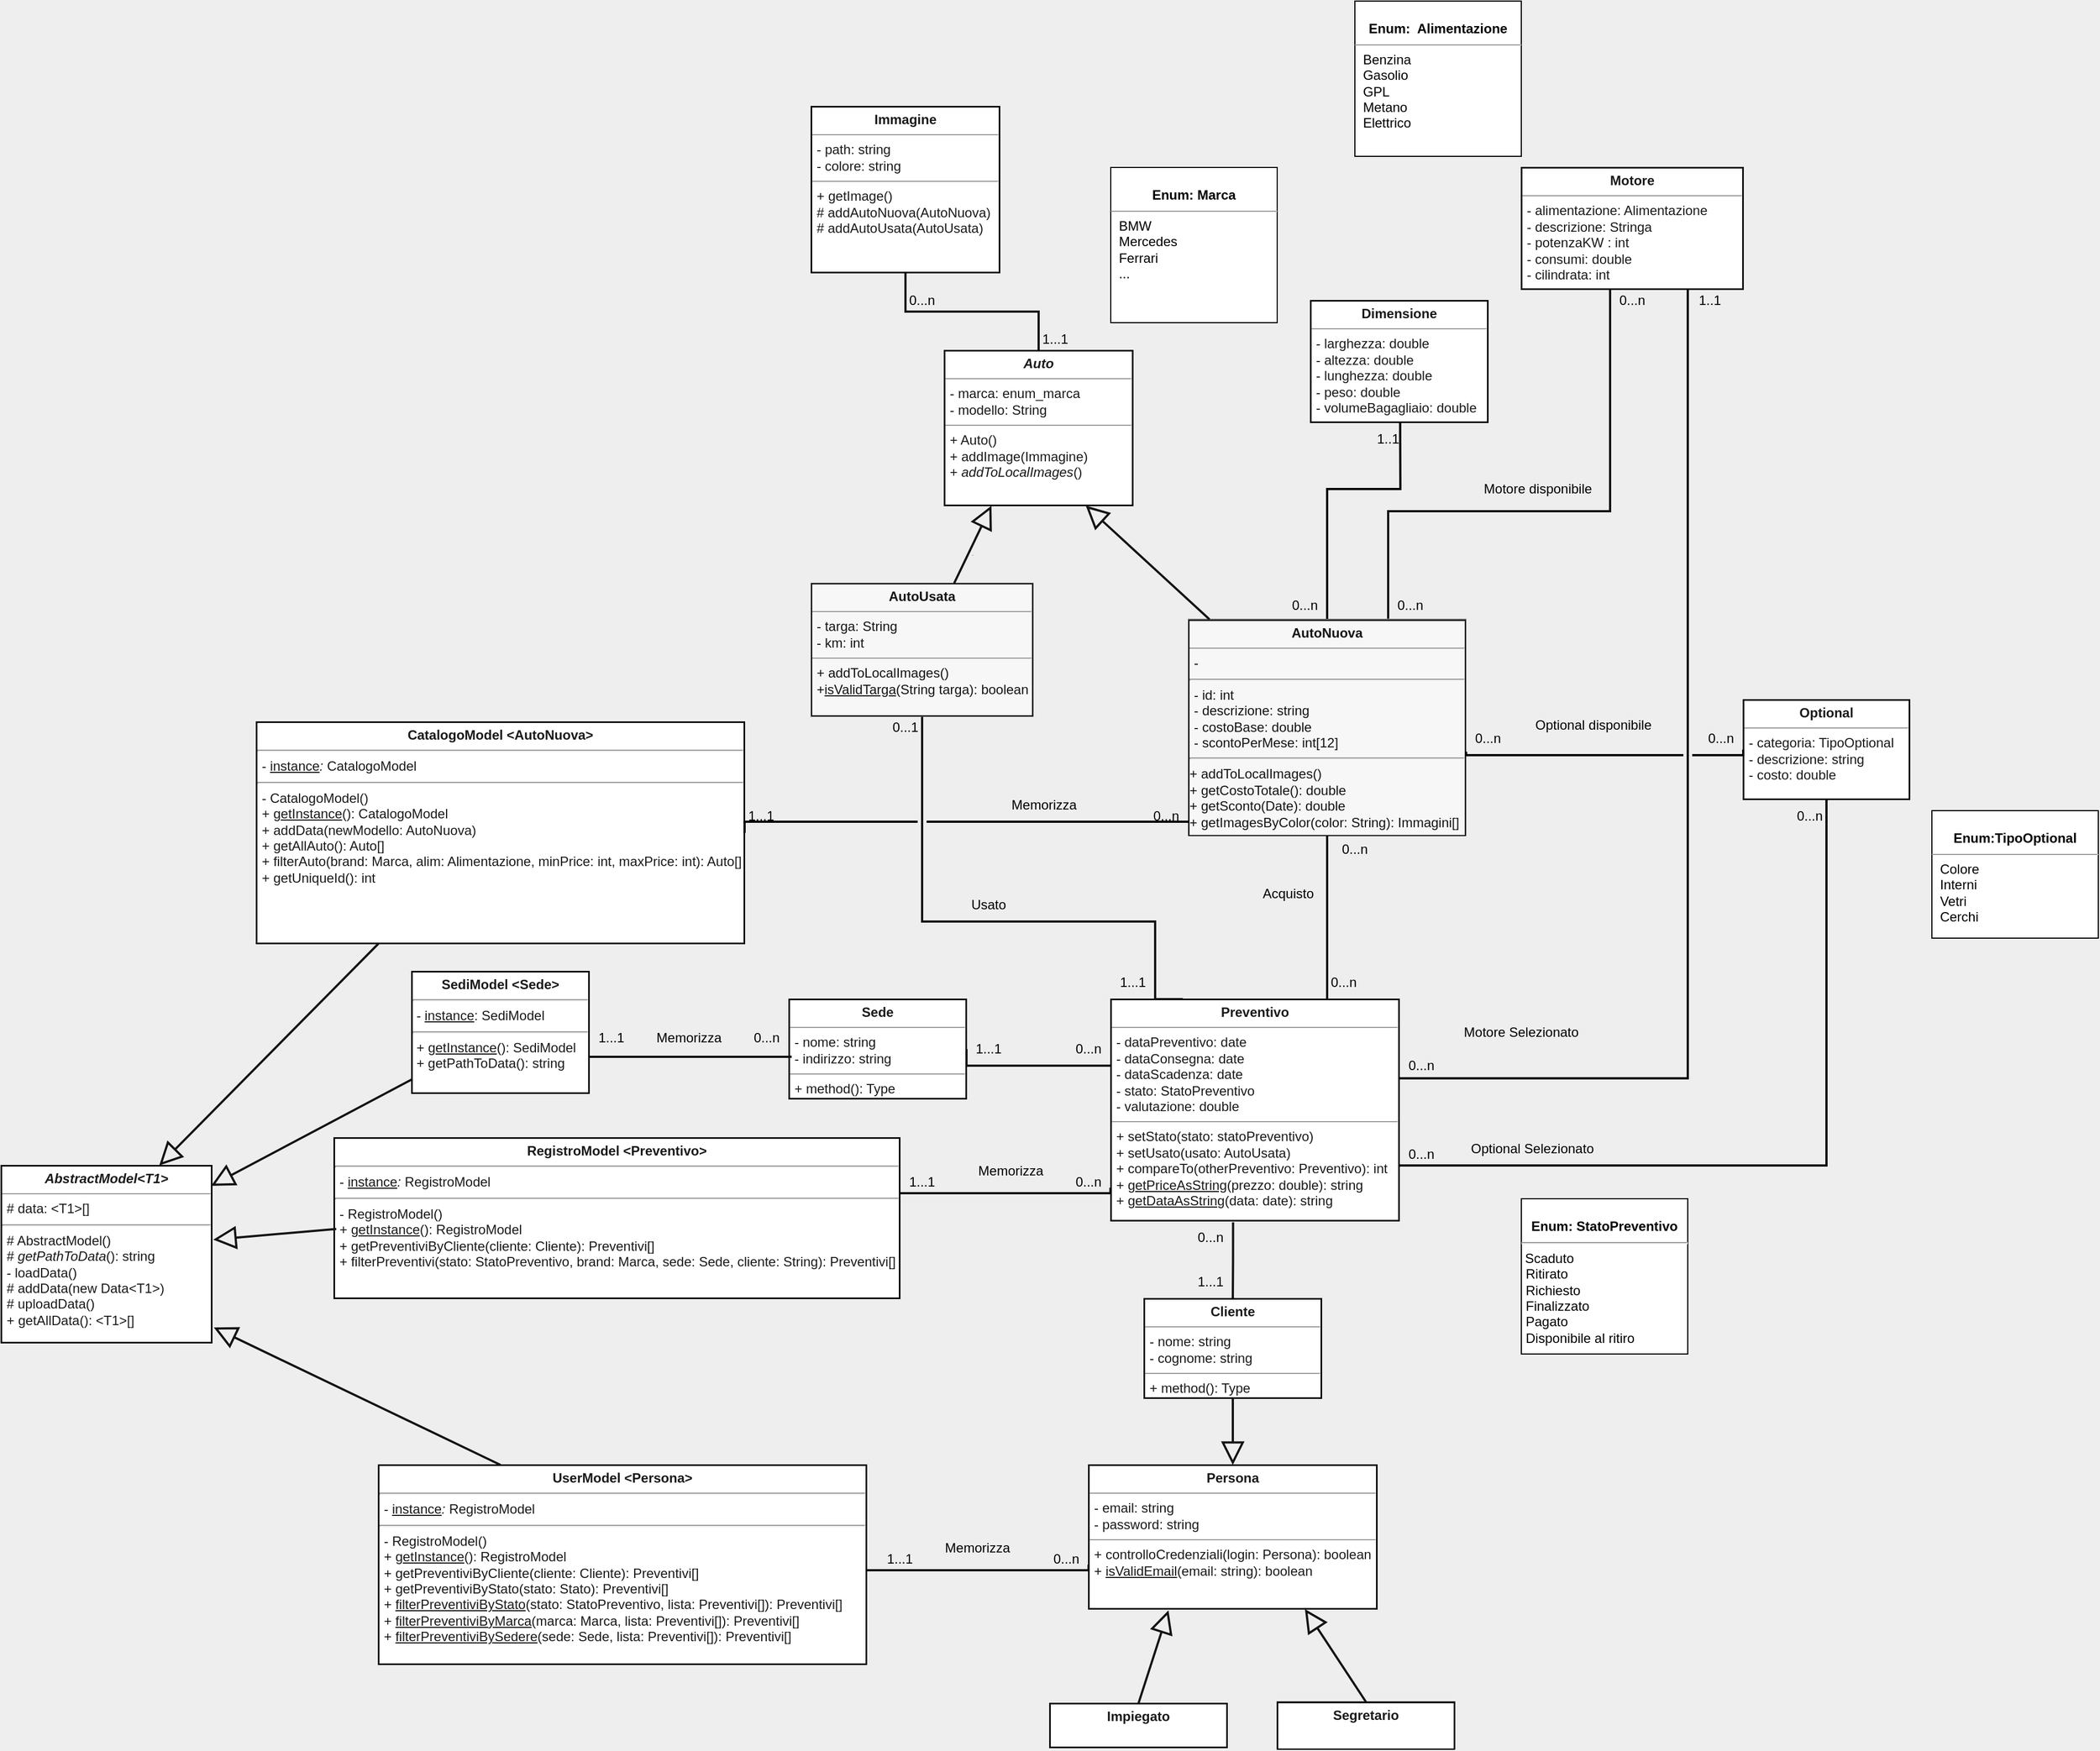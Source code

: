 <mxfile version="22.1.22" type="embed">
  <diagram id="ERxrzM34JgP0kjhDalQf" name="Page-1">
    <mxGraphModel dx="1660" dy="1173" grid="1" gridSize="10" guides="1" tooltips="1" connect="1" arrows="1" fold="1" page="0" pageScale="1" pageWidth="827" pageHeight="1169" background="#EEEEEE" math="0" shadow="0">
      <root>
        <mxCell id="0" />
        <mxCell id="1" parent="0" />
        <mxCell id="15" value="&lt;p style=&quot;margin:0px;margin-top:4px;text-align:center;&quot;&gt;&lt;b&gt;Dimensione&lt;/b&gt;&lt;/p&gt;&lt;hr size=&quot;1&quot;&gt;&lt;p style=&quot;margin:0px;margin-left:4px;&quot;&gt;- larghezza: double&lt;/p&gt;&lt;p style=&quot;margin:0px;margin-left:4px;&quot;&gt;- altezza: double&lt;/p&gt;&lt;p style=&quot;margin:0px;margin-left:4px;&quot;&gt;- lunghezza: double&lt;/p&gt;&lt;p style=&quot;margin:0px;margin-left:4px;&quot;&gt;- peso: double&lt;/p&gt;&lt;p style=&quot;margin:0px;margin-left:4px;&quot;&gt;- volumeBagagliaio: double&lt;/p&gt;&lt;p style=&quot;margin:0px;margin-left:4px;&quot;&gt;&lt;br&gt;&lt;/p&gt;" style="verticalAlign=top;align=left;overflow=fill;fontSize=12;fontFamily=Helvetica;html=1;labelBorderColor=#141414;fillColor=#FFFFFF;strokeColor=default;fontColor=#1A1A1A;rounded=0;" parent="1" vertex="1">
          <mxGeometry x="620" y="-10" width="160" height="110" as="geometry" />
        </mxCell>
        <mxCell id="89" style="edgeStyle=orthogonalEdgeStyle;rounded=0;orthogonalLoop=1;jettySize=auto;html=1;exitX=0.5;exitY=1;exitDx=0;exitDy=0;entryX=1;entryY=0.75;entryDx=0;entryDy=0;fontColor=#000000;strokeColor=#000000;strokeWidth=2;endArrow=none;endFill=0;" parent="1" source="16" target="22" edge="1">
          <mxGeometry relative="1" as="geometry" />
        </mxCell>
        <mxCell id="16" value="&lt;p style=&quot;margin:0px;margin-top:4px;text-align:center;&quot;&gt;&lt;b&gt;Optional&lt;/b&gt;&lt;/p&gt;&lt;hr size=&quot;1&quot;&gt;&lt;p style=&quot;margin:0px;margin-left:4px;&quot;&gt;&lt;/p&gt;&lt;p style=&quot;margin:0px;margin-left:4px;&quot;&gt;- categoria: TipoOptional&lt;/p&gt;&lt;p style=&quot;margin:0px;margin-left:4px;&quot;&gt;- descrizione: string&lt;/p&gt;&lt;p style=&quot;margin:0px;margin-left:4px;&quot;&gt;- costo: double&lt;/p&gt;" style="verticalAlign=top;align=left;overflow=fill;fontSize=12;fontFamily=Helvetica;html=1;labelBorderColor=#141414;fillColor=#FFFFFF;strokeColor=default;fontColor=#1A1A1A;rounded=0;" parent="1" vertex="1">
          <mxGeometry x="1010" y="350" width="150" height="90" as="geometry" />
        </mxCell>
        <mxCell id="34" style="edgeStyle=orthogonalEdgeStyle;rounded=0;orthogonalLoop=1;jettySize=auto;html=1;strokeColor=#141414;strokeWidth=2;endArrow=none;endFill=0;exitX=0.5;exitY=1;exitDx=0;exitDy=0;entryX=0.719;entryY=-0.003;entryDx=0;entryDy=0;entryPerimeter=0;" parent="1" target="51" edge="1">
          <mxGeometry relative="1" as="geometry">
            <mxPoint x="691.25" y="267.82" as="targetPoint" />
            <Array as="points">
              <mxPoint x="890" y="180" />
              <mxPoint x="690" y="180" />
              <mxPoint x="690" y="277" />
            </Array>
            <mxPoint x="890" y="-20" as="sourcePoint" />
          </mxGeometry>
        </mxCell>
        <mxCell id="17" value="&lt;p style=&quot;margin:0px;margin-top:4px;text-align:center;&quot;&gt;&lt;b&gt;Motore&lt;/b&gt;&lt;/p&gt;&lt;hr size=&quot;1&quot;&gt;&lt;p style=&quot;margin:0px;margin-left:4px;&quot;&gt;- alimentazione: Alimentazione&lt;/p&gt;&lt;p style=&quot;margin:0px;margin-left:4px;&quot;&gt;- descrizione: Stringa&lt;/p&gt;&lt;p style=&quot;margin:0px;margin-left:4px;&quot;&gt;- potenzaKW : int&lt;/p&gt;&lt;p style=&quot;margin:0px;margin-left:4px;&quot;&gt;- consumi: double&lt;/p&gt;&lt;p style=&quot;margin:0px;margin-left:4px;&quot;&gt;- cilindrata: int&lt;/p&gt;&lt;hr size=&quot;1&quot;&gt;&lt;p style=&quot;margin:0px;margin-left:4px;&quot;&gt;+ method(): Type&lt;/p&gt;" style="verticalAlign=top;align=left;overflow=fill;fontSize=12;fontFamily=Helvetica;html=1;labelBorderColor=#141414;fillColor=#FFFFFF;strokeColor=default;fontColor=#1A1A1A;rounded=0;" parent="1" vertex="1">
          <mxGeometry x="810" y="-130" width="200" height="110" as="geometry" />
        </mxCell>
        <mxCell id="32" style="edgeStyle=orthogonalEdgeStyle;rounded=0;orthogonalLoop=1;jettySize=auto;html=1;entryX=0.5;entryY=1;entryDx=0;entryDy=0;strokeColor=#141414;strokeWidth=2;endArrow=none;endFill=0;" parent="1" source="18" target="19" edge="1">
          <mxGeometry relative="1" as="geometry" />
        </mxCell>
        <mxCell id="18" value="&lt;p style=&quot;margin:0px;margin-top:4px;text-align:center;&quot;&gt;&lt;b&gt;&lt;i&gt;Auto&lt;/i&gt;&lt;/b&gt;&lt;/p&gt;&lt;hr size=&quot;1&quot;&gt;&lt;p style=&quot;margin:0px;margin-left:4px;&quot;&gt;- marca: enum_marca&lt;/p&gt;&lt;p style=&quot;margin:0px;margin-left:4px;&quot;&gt;- modello: String&lt;/p&gt;&lt;hr size=&quot;1&quot;&gt;&lt;p style=&quot;margin:0px;margin-left:4px;&quot;&gt;+ Auto()&lt;/p&gt;&lt;p style=&quot;margin:0px;margin-left:4px;&quot;&gt;+ addImage(Immagine)&lt;/p&gt;&lt;p style=&quot;margin:0px;margin-left:4px;&quot;&gt;+ &lt;i&gt;addToLocalImages&lt;/i&gt;()&lt;/p&gt;" style="verticalAlign=top;align=left;overflow=fill;fontSize=12;fontFamily=Helvetica;html=1;labelBorderColor=#141414;fillColor=#FFFFFF;strokeColor=default;fontColor=#1A1A1A;rounded=0;" parent="1" vertex="1">
          <mxGeometry x="290" y="35" width="170" height="140" as="geometry" />
        </mxCell>
        <mxCell id="19" value="&lt;p style=&quot;margin:0px;margin-top:4px;text-align:center;&quot;&gt;&lt;b&gt;Immagine&lt;/b&gt;&lt;/p&gt;&lt;hr size=&quot;1&quot;&gt;&lt;p style=&quot;margin:0px;margin-left:4px;&quot;&gt;- path&lt;span style=&quot;background-color: initial;&quot;&gt;: string&lt;/span&gt;&lt;/p&gt;&lt;p style=&quot;margin:0px;margin-left:4px;&quot;&gt;&lt;span style=&quot;background-color: initial;&quot;&gt;- colore: string&lt;/span&gt;&lt;/p&gt;&lt;hr size=&quot;1&quot;&gt;&lt;p style=&quot;margin:0px;margin-left:4px;&quot;&gt;+ getImage()&lt;/p&gt;&lt;p style=&quot;margin:0px;margin-left:4px;&quot;&gt;# addAutoNuova(AutoNuova)&lt;/p&gt;&lt;p style=&quot;margin:0px;margin-left:4px;&quot;&gt;# addAutoUsata(AutoUsata)&lt;/p&gt;" style="verticalAlign=top;align=left;overflow=fill;fontSize=12;fontFamily=Helvetica;html=1;labelBorderColor=#141414;fillColor=#FFFFFF;strokeColor=default;fontColor=#1A1A1A;rounded=0;" parent="1" vertex="1">
          <mxGeometry x="170" y="-185" width="170" height="150" as="geometry" />
        </mxCell>
        <mxCell id="20" value="&lt;p style=&quot;margin:0px;margin-top:4px;text-align:center;&quot;&gt;&lt;b&gt;Sede&lt;/b&gt;&lt;/p&gt;&lt;hr size=&quot;1&quot;&gt;&lt;p style=&quot;margin:0px;margin-left:4px;&quot;&gt;- nome: string&lt;/p&gt;&lt;p style=&quot;margin:0px;margin-left:4px;&quot;&gt;- indirizzo: string&lt;/p&gt;&lt;hr size=&quot;1&quot;&gt;&lt;p style=&quot;margin:0px;margin-left:4px;&quot;&gt;+ method(): Type&lt;/p&gt;" style="verticalAlign=top;align=left;overflow=fill;fontSize=12;fontFamily=Helvetica;html=1;labelBorderColor=#141414;fillColor=#FFFFFF;strokeColor=default;fontColor=#1A1A1A;rounded=0;" parent="1" vertex="1">
          <mxGeometry x="150" y="620" width="160" height="90" as="geometry" />
        </mxCell>
        <mxCell id="36" style="edgeStyle=orthogonalEdgeStyle;rounded=0;orthogonalLoop=1;jettySize=auto;html=1;exitX=0.424;exitY=1.006;exitDx=0;exitDy=0;strokeColor=#141414;strokeWidth=2;endArrow=none;endFill=0;entryX=0.5;entryY=0;entryDx=0;entryDy=0;exitPerimeter=0;" parent="1" source="22" target="23" edge="1">
          <mxGeometry relative="1" as="geometry">
            <mxPoint x="470" y="870" as="targetPoint" />
          </mxGeometry>
        </mxCell>
        <mxCell id="37" style="edgeStyle=orthogonalEdgeStyle;rounded=0;orthogonalLoop=1;jettySize=auto;html=1;exitX=0.002;exitY=0.438;exitDx=0;exitDy=0;entryX=1;entryY=0.5;entryDx=0;entryDy=0;strokeColor=#141414;strokeWidth=2;endArrow=none;endFill=0;exitPerimeter=0;" parent="1" source="22" target="20" edge="1">
          <mxGeometry relative="1" as="geometry">
            <Array as="points">
              <mxPoint x="440" y="680" />
            </Array>
          </mxGeometry>
        </mxCell>
        <mxCell id="22" value="&lt;p style=&quot;margin:0px;margin-top:4px;text-align:center;&quot;&gt;&lt;b&gt;Preventivo&lt;/b&gt;&lt;/p&gt;&lt;hr size=&quot;1&quot;&gt;&lt;p style=&quot;margin:0px;margin-left:4px;&quot;&gt;- dataPreventivo&lt;span style=&quot;background-color: initial;&quot;&gt;: date&lt;/span&gt;&lt;/p&gt;&lt;p style=&quot;margin:0px;margin-left:4px;&quot;&gt;- dataConsegna: date&lt;span style=&quot;background-color: initial;&quot;&gt;&lt;br&gt;&lt;/span&gt;&lt;/p&gt;&lt;p style=&quot;margin:0px;margin-left:4px;&quot;&gt;- dataScadenza: date&lt;/p&gt;&lt;p style=&quot;margin:0px;margin-left:4px;&quot;&gt;&lt;span style=&quot;background-color: initial;&quot;&gt;- stato: StatoPreventivo&lt;/span&gt;&lt;/p&gt;&lt;p style=&quot;margin:0px;margin-left:4px;&quot;&gt;- valutazione: double&lt;/p&gt;&lt;hr size=&quot;1&quot;&gt;&lt;p style=&quot;margin:0px;margin-left:4px;&quot;&gt;+ setStato(stato: statoPreventivo)&lt;/p&gt;&lt;p style=&quot;margin:0px;margin-left:4px;&quot;&gt;+ setUsato(usato: AutoUsata)&lt;/p&gt;&lt;p style=&quot;margin:0px;margin-left:4px;&quot;&gt;+ compareTo(otherPreventivo: Preventivo): int&lt;/p&gt;&lt;p style=&quot;margin:0px;margin-left:4px;&quot;&gt;+ &lt;u&gt;getPriceAsString&lt;/u&gt;(prezzo: double): string&lt;/p&gt;&lt;p style=&quot;margin:0px;margin-left:4px;&quot;&gt;+ &lt;u&gt;getDataAsString&lt;/u&gt;(data: date): string&lt;/p&gt;" style="verticalAlign=top;align=left;overflow=fill;fontSize=12;fontFamily=Helvetica;html=1;labelBorderColor=#141414;fillColor=#FFFFFF;strokeColor=default;fontColor=#1A1A1A;rounded=0;" parent="1" vertex="1">
          <mxGeometry x="440" y="620" width="260" height="200" as="geometry" />
        </mxCell>
        <mxCell id="23" value="&lt;p style=&quot;margin:0px;margin-top:4px;text-align:center;&quot;&gt;&lt;b&gt;Cliente&lt;/b&gt;&lt;/p&gt;&lt;hr size=&quot;1&quot;&gt;&lt;p style=&quot;margin:0px;margin-left:4px;&quot;&gt;- nome: string&lt;/p&gt;&lt;p style=&quot;margin:0px;margin-left:4px;&quot;&gt;- cognome: string&lt;/p&gt;&lt;hr size=&quot;1&quot;&gt;&lt;p style=&quot;margin:0px;margin-left:4px;&quot;&gt;+ method(): Type&lt;/p&gt;" style="verticalAlign=top;align=left;overflow=fill;fontSize=12;fontFamily=Helvetica;html=1;labelBorderColor=#141414;fillColor=#FFFFFF;strokeColor=default;fontColor=#1A1A1A;rounded=0;" parent="1" vertex="1">
          <mxGeometry x="470" y="890" width="160" height="90" as="geometry" />
        </mxCell>
        <mxCell id="39" value="0...n&lt;span style=&quot;color: rgba(0, 0, 0, 0); font-family: monospace; font-size: 0px; text-align: start;&quot;&gt;%3CmxGraphModel%3E%3Croot%3E%3CmxCell%20id%3D%220%22%2F%3E%3CmxCell%20id%3D%221%22%20parent%3D%220%22%2F%3E%3CmxCell%20id%3D%222%22%20value%3D%22%26lt%3Bp%20style%3D%26quot%3Bmargin%3A0px%3Bmargin-top%3A4px%3Btext-align%3Acenter%3B%26quot%3B%26gt%3B%26lt%3Bb%26gt%3BSede%26lt%3B%2Fb%26gt%3B%26lt%3B%2Fp%26gt%3B%26lt%3Bhr%20size%3D%26quot%3B1%26quot%3B%26gt%3B%26lt%3Bp%20style%3D%26quot%3Bmargin%3A0px%3Bmargin-left%3A4px%3B%26quot%3B%26gt%3B%2B%20field%3A%20Type%26lt%3B%2Fp%26gt%3B%26lt%3Bhr%20size%3D%26quot%3B1%26quot%3B%26gt%3B%26lt%3Bp%20style%3D%26quot%3Bmargin%3A0px%3Bmargin-left%3A4px%3B%26quot%3B%26gt%3B%2B%20method()%3A%20Type%26lt%3B%2Fp%26gt%3B%22%20style%3D%22verticalAlign%3Dtop%3Balign%3Dleft%3Boverflow%3Dfill%3BfontSize%3D12%3BfontFamily%3DHelvetica%3Bhtml%3D1%3BlabelBorderColor%3D%23141414%3BfillColor%3D%23FFFFFF%3BstrokeColor%3Ddefault%3BfontColor%3D%231A1A1A%3Brounded%3D0%3B%22%20vertex%3D%221%22%20parent%3D%221%22%3E%3CmxGeometry%20x%3D%22470%22%20y%3D%22290%22%20width%3D%22160%22%20height%3D%2290%22%20as%3D%22geometry%22%2F%3E%3C%2FmxCell%3E%3C%2Froot%3E%3C%2FmxGraphModel%3E&lt;/span&gt;" style="text;html=1;align=center;verticalAlign=middle;whiteSpace=wrap;rounded=0;fontColor=#000000;" parent="1" vertex="1">
          <mxGeometry x="690" y="745" width="60" height="30" as="geometry" />
        </mxCell>
        <mxCell id="40" value="0...n" style="text;html=1;align=center;verticalAlign=middle;whiteSpace=wrap;rounded=0;fontColor=#000000;" parent="1" vertex="1">
          <mxGeometry x="960" y="370" width="60" height="30" as="geometry" />
        </mxCell>
        <mxCell id="41" value="0...n&lt;span style=&quot;color: rgba(0, 0, 0, 0); font-family: monospace; font-size: 0px; text-align: start;&quot;&gt;%3CmxGraphModel%3E%3Croot%3E%3CmxCell%20id%3D%220%22%2F%3E%3CmxCell%20id%3D%221%22%20parent%3D%220%22%2F%3E%3CmxCell%20id%3D%222%22%20value%3D%220...n%22%20style%3D%22text%3Bhtml%3D1%3Balign%3Dcenter%3BverticalAlign%3Dmiddle%3BwhiteSpace%3Dwrap%3Brounded%3D0%3BfontColor%3D%23000000%3B%22%20vertex%3D%221%22%20parent%3D%221%22%3E%3CmxGeometry%20x%3D%22400%22%20y%3D%22120%22%20width%3D%2260%22%20height%3D%2230%22%20as%3D%22geometry%22%2F%3E%3C%2FmxCell%3E%3C%2Froot%3E%3C%2FmxGraphModel%3E&lt;/span&gt;" style="text;html=1;align=center;verticalAlign=middle;whiteSpace=wrap;rounded=0;fontColor=#000000;" parent="1" vertex="1">
          <mxGeometry x="880" y="-25" width="60" height="30" as="geometry" />
        </mxCell>
        <mxCell id="42" value="1...1" style="text;html=1;align=center;verticalAlign=middle;whiteSpace=wrap;rounded=0;fontColor=#000000;" parent="1" vertex="1">
          <mxGeometry x="100" y="440" width="50" height="30" as="geometry" />
        </mxCell>
        <mxCell id="43" value="0...n&lt;span style=&quot;color: rgba(0, 0, 0, 0); font-family: monospace; font-size: 0px; text-align: start;&quot;&gt;%3CmxGraphModel%3E%3Croot%3E%3CmxCell%20id%3D%220%22%2F%3E%3CmxCell%20id%3D%221%22%20parent%3D%220%22%2F%3E%3CmxCell%20id%3D%222%22%20value%3D%220...n%22%20style%3D%22text%3Bhtml%3D1%3Balign%3Dcenter%3BverticalAlign%3Dmiddle%3BwhiteSpace%3Dwrap%3Brounded%3D0%3BfontColor%3D%23000000%3B%22%20vertex%3D%221%22%20parent%3D%221%22%3E%3CmxGeometry%20x%3D%22400%22%20y%3D%22120%22%20width%3D%2260%22%20height%3D%2230%22%20as%3D%22geometry%22%2F%3E%3C%2FmxCell%3E%3C%2Froot%3E%3C%2FmxGraphModel%3E&lt;/span&gt;" style="text;html=1;align=center;verticalAlign=middle;whiteSpace=wrap;rounded=0;fontColor=#000000;" parent="1" vertex="1">
          <mxGeometry x="585" y="250" width="60" height="30" as="geometry" />
        </mxCell>
        <mxCell id="148" style="edgeStyle=orthogonalEdgeStyle;rounded=0;orthogonalLoop=1;jettySize=auto;html=1;exitX=0.505;exitY=0.996;exitDx=0;exitDy=0;entryX=0.5;entryY=0;entryDx=0;entryDy=0;strokeWidth=2;endArrow=none;endFill=0;exitPerimeter=0;" parent="1" source="15" target="51" edge="1">
          <mxGeometry relative="1" as="geometry">
            <Array as="points">
              <mxPoint x="701" y="109" />
              <mxPoint x="701" y="109" />
              <mxPoint x="701" y="160" />
              <mxPoint x="635" y="160" />
            </Array>
          </mxGeometry>
        </mxCell>
        <mxCell id="45" value="&lt;div style=&quot;text-align: center;&quot;&gt;&lt;span style=&quot;text-align: start; background-color: initial;&quot;&gt;1..1&lt;/span&gt;&lt;span style=&quot;color: rgba(0, 0, 0, 0); font-family: monospace; font-size: 0px; text-align: start; background-color: initial;&quot;&gt;%3CmxGraphModel%3E%3Croot%3E%3CmxCell%20id%3D%220%22%2F%3E%3CmxCell%20id%3D%221%22%20parent%3D%220%22%2F%3E%3CmxCell%20id%3D%222%22%20value%3D%220...n%22%20style%3D%22text%3Bhtml%3D1%3Balign%3Dcenter%3BverticalAlign%3Dmiddle%3BwhiteSpace%3Dwrap%3Brounded%3D0%3BfontColor%3D%23000000%3B%22%20vertex%3D%221%22%20parent%3D%221%22%3E%3CmxGeometry%20x%3D%22400%22%20y%3D%22120%22%20width%3D%2260%22%20height%3D%2230%22%20as%3D%22geometry%22%2F%3E%3C%2FmxCell%3E%3C%2Froot%3E%3C%2FmxGraphModel%3E&lt;/span&gt;&lt;/div&gt;" style="text;html=1;align=center;verticalAlign=middle;whiteSpace=wrap;rounded=0;fontColor=#000000;" parent="1" vertex="1">
          <mxGeometry x="660" y="100" width="60" height="30" as="geometry" />
        </mxCell>
        <mxCell id="46" value="0...n&lt;span style=&quot;color: rgba(0, 0, 0, 0); font-family: monospace; font-size: 0px; text-align: start;&quot;&gt;%3CmxGraphModel%3E%3Croot%3E%3CmxCell%20id%3D%220%22%2F%3E%3CmxCell%20id%3D%221%22%20parent%3D%220%22%2F%3E%3CmxCell%20id%3D%222%22%20value%3D%220...n%22%20style%3D%22text%3Bhtml%3D1%3Balign%3Dcenter%3BverticalAlign%3Dmiddle%3BwhiteSpace%3Dwrap%3Brounded%3D0%3BfontColor%3D%23000000%3B%22%20vertex%3D%221%22%20parent%3D%221%22%3E%3CmxGeometry%20x%3D%22400%22%20y%3D%22120%22%20width%3D%2260%22%20height%3D%2230%22%20as%3D%22geometry%22%2F%3E%3C%2FmxCell%3E%3C%2Froot%3E%3C%2FmxGraphModel%3E&lt;/span&gt;" style="text;html=1;align=center;verticalAlign=middle;whiteSpace=wrap;rounded=0;fontColor=#000000;" parent="1" vertex="1">
          <mxGeometry x="240" y="-25" width="60" height="30" as="geometry" />
        </mxCell>
        <mxCell id="47" value="1...1" style="text;html=1;align=center;verticalAlign=middle;whiteSpace=wrap;rounded=0;fontColor=#000000;" parent="1" vertex="1">
          <mxGeometry x="360" y="10" width="60" height="30" as="geometry" />
        </mxCell>
        <mxCell id="61" style="edgeStyle=orthogonalEdgeStyle;rounded=0;orthogonalLoop=1;jettySize=auto;html=0;exitX=0.5;exitY=1;exitDx=0;exitDy=0;labelBackgroundColor=none;strokeColor=#141414;strokeWidth=2;fontSize=1;fontColor=none;endArrow=none;endFill=0;entryX=0.25;entryY=0;entryDx=0;entryDy=0;" parent="1" source="50" target="22" edge="1">
          <mxGeometry relative="1" as="geometry">
            <mxPoint x="360" y="590" as="sourcePoint" />
            <Array as="points">
              <mxPoint x="270" y="550" />
              <mxPoint x="480" y="550" />
            </Array>
          </mxGeometry>
        </mxCell>
        <mxCell id="50" value="&lt;p style=&quot;margin:0px;margin-top:4px;text-align:center;&quot;&gt;&lt;b&gt;AutoUsata&lt;/b&gt;&lt;/p&gt;&lt;hr size=&quot;1&quot;&gt;&lt;p style=&quot;margin:0px;margin-left:4px;&quot;&gt;- targa: String&lt;/p&gt;&lt;p style=&quot;margin:0px;margin-left:4px;&quot;&gt;- km: int&lt;/p&gt;&lt;hr size=&quot;1&quot;&gt;&lt;p style=&quot;margin:0px;margin-left:4px;&quot;&gt;+ addToLocalImages()&lt;/p&gt;&lt;p style=&quot;margin:0px;margin-left:4px;&quot;&gt;+&lt;u&gt;isValidTarga&lt;/u&gt;(String targa): boolean&lt;/p&gt;&lt;p style=&quot;margin:0px;margin-left:4px;&quot;&gt;&lt;br&gt;&lt;/p&gt;" style="verticalAlign=top;align=left;overflow=fill;fontSize=12;fontFamily=Helvetica;html=1;labelBorderColor=#141414;fillColor=#f5f5f5;gradientColor=#b3b3b3;strokeColor=#666666;labelBackgroundColor=#F7F7F7;fontColor=#141414;" parent="1" vertex="1">
          <mxGeometry x="170" y="245" width="200" height="120" as="geometry" />
        </mxCell>
        <mxCell id="62" style="edgeStyle=orthogonalEdgeStyle;rounded=0;orthogonalLoop=1;jettySize=auto;html=0;exitX=0.5;exitY=1;exitDx=0;exitDy=0;entryX=0.75;entryY=0;entryDx=0;entryDy=0;labelBackgroundColor=none;strokeColor=#141414;strokeWidth=2;fontSize=1;fontColor=none;endArrow=none;endFill=0;" parent="1" source="51" target="22" edge="1">
          <mxGeometry relative="1" as="geometry" />
        </mxCell>
        <mxCell id="51" value="&lt;p style=&quot;margin:0px;margin-top:4px;text-align:center;&quot;&gt;&lt;b&gt;AutoNuova&lt;/b&gt;&lt;/p&gt;&lt;hr size=&quot;1&quot;&gt;&lt;p style=&quot;margin:0px;margin-left:4px;&quot;&gt;-&amp;nbsp;&lt;/p&gt;&lt;hr&gt;&lt;p style=&quot;margin:0px;margin-left:4px;&quot;&gt;- id: int&lt;/p&gt;&lt;p style=&quot;margin:0px;margin-left:4px;&quot;&gt;- descrizione: string&lt;/p&gt;&lt;p style=&quot;margin:0px;margin-left:4px;&quot;&gt;- costoBase: double&lt;/p&gt;&lt;p style=&quot;margin:0px;margin-left:4px;&quot;&gt;- scontoPerMese: int[12]&lt;/p&gt;&lt;hr&gt;+ addToLocalImages()&lt;br&gt;+ getCostoTotale(): double&lt;br&gt;+ getSconto(Date): double&lt;br&gt;+ getImagesByColor(color: String): Immagini[]" style="verticalAlign=top;align=left;overflow=fill;fontSize=12;fontFamily=Helvetica;html=1;labelBorderColor=#141414;fillColor=#f5f5f5;gradientColor=#b3b3b3;strokeColor=#666666;labelBackgroundColor=#F7F7F7;fontColor=#141414;" parent="1" vertex="1">
          <mxGeometry x="510" y="277.5" width="250" height="195" as="geometry" />
        </mxCell>
        <mxCell id="58" value="Extends" style="endArrow=block;endSize=16;endFill=0;rounded=0;strokeColor=#141414;strokeWidth=2;fontColor=none;labelBackgroundColor=none;noLabel=1;fontSize=1;entryX=0.25;entryY=1;entryDx=0;entryDy=0;" parent="1" source="50" target="18" edge="1">
          <mxGeometry width="160" relative="1" as="geometry">
            <mxPoint x="400" y="340" as="sourcePoint" />
            <mxPoint x="480" y="190" as="targetPoint" />
          </mxGeometry>
        </mxCell>
        <mxCell id="60" value="Text" style="edgeLabel;html=1;align=center;verticalAlign=middle;resizable=0;points=[];fontSize=1;fontColor=none;" parent="58" vertex="1" connectable="0">
          <mxGeometry x="-0.198" y="-3" relative="1" as="geometry">
            <mxPoint as="offset" />
          </mxGeometry>
        </mxCell>
        <mxCell id="59" value="Extends" style="endArrow=block;endSize=16;endFill=0;rounded=0;strokeColor=#141414;strokeWidth=2;fontColor=none;labelBackgroundColor=none;noLabel=1;fontSize=1;entryX=0.75;entryY=1;entryDx=0;entryDy=0;" parent="1" source="51" target="18" edge="1">
          <mxGeometry width="160" relative="1" as="geometry">
            <mxPoint x="410.0" y="350" as="sourcePoint" />
            <mxPoint x="570" y="350" as="targetPoint" />
          </mxGeometry>
        </mxCell>
        <mxCell id="63" value="0...1" style="text;html=1;align=center;verticalAlign=middle;whiteSpace=wrap;rounded=0;fontColor=#000000;" parent="1" vertex="1">
          <mxGeometry x="225" y="360" width="60" height="30" as="geometry" />
        </mxCell>
        <mxCell id="65" value="0...n" style="text;html=1;align=center;verticalAlign=middle;whiteSpace=wrap;rounded=0;fontColor=#000000;" parent="1" vertex="1">
          <mxGeometry x="620" y="590" width="60" height="30" as="geometry" />
        </mxCell>
        <mxCell id="66" value="1...1" style="text;html=1;align=center;verticalAlign=middle;whiteSpace=wrap;rounded=0;fontColor=#000000;rotation=0;" parent="1" vertex="1">
          <mxGeometry x="430" y="590" width="60" height="30" as="geometry" />
        </mxCell>
        <mxCell id="68" value="&lt;p style=&quot;margin:0px;margin-top:4px;text-align:center;&quot;&gt;&lt;b&gt;Persona&lt;/b&gt;&lt;/p&gt;&lt;hr size=&quot;1&quot;&gt;&lt;p style=&quot;margin:0px;margin-left:4px;&quot;&gt;- email: string&lt;/p&gt;&lt;p style=&quot;margin:0px;margin-left:4px;&quot;&gt;- password: string&lt;/p&gt;&lt;hr size=&quot;1&quot;&gt;&lt;p style=&quot;margin:0px;margin-left:4px;&quot;&gt;+ controlloCredenziali(login: Persona): boolean&lt;/p&gt;&lt;p style=&quot;margin:0px;margin-left:4px;&quot;&gt;+ &lt;u&gt;isValidEmail&lt;/u&gt;(email: string): boolean&lt;/p&gt;" style="verticalAlign=top;align=left;overflow=fill;fontSize=12;fontFamily=Helvetica;html=1;labelBorderColor=#141414;fillColor=#FFFFFF;strokeColor=default;fontColor=#1A1A1A;rounded=0;" parent="1" vertex="1">
          <mxGeometry x="420" y="1040" width="260" height="130" as="geometry" />
        </mxCell>
        <mxCell id="69" value="&lt;p style=&quot;margin:0px;margin-top:4px;text-align:center;&quot;&gt;&lt;b&gt;Segretario&lt;/b&gt;&lt;/p&gt;&lt;p style=&quot;margin:0px;margin-left:4px;&quot;&gt;&lt;br&gt;&lt;/p&gt;" style="verticalAlign=top;align=left;overflow=fill;fontSize=12;fontFamily=Helvetica;html=1;labelBorderColor=#141414;fillColor=#FFFFFF;strokeColor=default;fontColor=#1A1A1A;rounded=0;" parent="1" vertex="1">
          <mxGeometry x="590" y="1253.75" width="160" height="42.5" as="geometry" />
        </mxCell>
        <mxCell id="70" value="Extends" style="endArrow=block;endSize=16;endFill=0;rounded=0;strokeColor=#141414;strokeWidth=2;fontColor=none;labelBackgroundColor=none;noLabel=1;fontSize=1;entryX=0.5;entryY=0;entryDx=0;entryDy=0;exitX=0.5;exitY=1;exitDx=0;exitDy=0;" parent="1" source="23" target="68" edge="1">
          <mxGeometry width="160" relative="1" as="geometry">
            <mxPoint x="870.005" y="610" as="sourcePoint" />
            <mxPoint x="850" y="590" as="targetPoint" />
          </mxGeometry>
        </mxCell>
        <mxCell id="71" value="Extends" style="endArrow=block;endSize=16;endFill=0;rounded=0;strokeColor=#141414;strokeWidth=2;fontColor=none;labelBackgroundColor=none;noLabel=1;fontSize=1;entryX=0.75;entryY=1;entryDx=0;entryDy=0;exitX=0.5;exitY=0;exitDx=0;exitDy=0;" parent="1" source="69" target="68" edge="1">
          <mxGeometry width="160" relative="1" as="geometry">
            <mxPoint x="875" y="725" as="sourcePoint" />
            <mxPoint x="925" y="725" as="targetPoint" />
          </mxGeometry>
        </mxCell>
        <mxCell id="73" value="1...1" style="text;html=1;align=center;verticalAlign=middle;whiteSpace=wrap;rounded=0;fontColor=#000000;" parent="1" vertex="1">
          <mxGeometry x="300" y="650" width="60" height="30" as="geometry" />
        </mxCell>
        <mxCell id="74" value="0...n" style="text;html=1;align=center;verticalAlign=middle;whiteSpace=wrap;rounded=0;fontColor=#000000;" parent="1" vertex="1">
          <mxGeometry x="390" y="650" width="60" height="30" as="geometry" />
        </mxCell>
        <mxCell id="75" value="1...1" style="text;html=1;align=center;verticalAlign=middle;whiteSpace=wrap;rounded=0;fontColor=#000000;" parent="1" vertex="1">
          <mxGeometry x="500" y="860" width="60" height="30" as="geometry" />
        </mxCell>
        <mxCell id="77" value="0...n" style="text;html=1;align=center;verticalAlign=middle;whiteSpace=wrap;rounded=0;fontColor=#000000;" parent="1" vertex="1">
          <mxGeometry x="500" y="820" width="60" height="30" as="geometry" />
        </mxCell>
        <mxCell id="81" value="&lt;font color=&quot;#000000&quot;&gt;Optional disponibile&lt;br&gt;&lt;br&gt;&lt;/font&gt;" style="text;html=1;strokeColor=none;fillColor=none;align=center;verticalAlign=middle;whiteSpace=wrap;rounded=0;" parent="1" vertex="1">
          <mxGeometry x="820" y="365" width="110" height="30" as="geometry" />
        </mxCell>
        <mxCell id="82" value="&lt;p style=&quot;margin:0px;margin-top:4px;text-align:center;&quot;&gt;&lt;br&gt;&lt;b&gt;Enum:&amp;nbsp; Alimentazione&lt;/b&gt;&lt;/p&gt;&lt;hr size=&quot;1&quot;&gt;&lt;p style=&quot;margin:0px;margin-left:4px;&quot;&gt;&lt;/p&gt;&lt;p style=&quot;margin:0px;margin-left:4px;&quot;&gt;&amp;nbsp;Benzina&lt;/p&gt;&lt;p style=&quot;margin:0px;margin-left:4px;&quot;&gt;&amp;nbsp;Gasolio&lt;/p&gt;&lt;p style=&quot;margin:0px;margin-left:4px;&quot;&gt;&amp;nbsp;GPL&lt;/p&gt;&lt;p style=&quot;margin:0px;margin-left:4px;&quot;&gt;&amp;nbsp;Metano&lt;/p&gt;&lt;p style=&quot;margin:0px;margin-left:4px;&quot;&gt;&amp;nbsp;Elettrico&lt;/p&gt;" style="verticalAlign=top;align=left;overflow=fill;fontSize=12;fontFamily=Helvetica;html=1;strokeColor=#000000;fillColor=#FFFFFF;fontColor=#000000;" parent="1" vertex="1">
          <mxGeometry x="660" y="-280" width="150" height="140" as="geometry" />
        </mxCell>
        <mxCell id="90" value="&lt;font color=&quot;#000000&quot;&gt;Optional Selezionato&lt;br&gt;&lt;/font&gt;" style="text;html=1;strokeColor=none;fillColor=none;align=center;verticalAlign=middle;whiteSpace=wrap;rounded=0;" parent="1" vertex="1">
          <mxGeometry x="760" y="740" width="120" height="30" as="geometry" />
        </mxCell>
        <mxCell id="91" value="&lt;p style=&quot;margin:0px;margin-top:4px;text-align:center;&quot;&gt;&lt;br&gt;&lt;b&gt;Enum: StatoPreventivo&lt;/b&gt;&lt;/p&gt;&lt;hr&gt;&amp;nbsp;Scaduto&lt;p style=&quot;margin:0px;margin-left:4px;&quot;&gt;Ritirato&lt;/p&gt;&lt;p style=&quot;margin:0px;margin-left:4px;&quot;&gt;Richiesto&lt;/p&gt;&lt;p style=&quot;margin:0px;margin-left:4px;&quot;&gt;Finalizzato&lt;/p&gt;&lt;p style=&quot;margin:0px;margin-left:4px;&quot;&gt;Pagato&lt;/p&gt;&lt;p style=&quot;margin:0px;margin-left:4px;&quot;&gt;Disponibile al ritiro&lt;/p&gt;&lt;p style=&quot;margin:0px;margin-left:4px;&quot;&gt;&lt;br&gt;&lt;/p&gt;&lt;p style=&quot;margin:0px;margin-left:4px;&quot;&gt;&lt;br&gt;&lt;/p&gt;" style="verticalAlign=top;align=left;overflow=fill;fontSize=12;fontFamily=Helvetica;html=1;strokeColor=#000000;fillColor=#FFFFFF;fontColor=#000000;" parent="1" vertex="1">
          <mxGeometry x="810" y="800" width="150" height="140" as="geometry" />
        </mxCell>
        <mxCell id="92" value="&lt;p style=&quot;margin:0px;margin-top:4px;text-align:center;&quot;&gt;&lt;br&gt;&lt;b&gt;Enum:TipoOptional&lt;/b&gt;&lt;/p&gt;&lt;hr size=&quot;1&quot;&gt;&lt;p style=&quot;margin:0px;margin-left:4px;&quot;&gt;&lt;/p&gt;&lt;p style=&quot;margin:0px;margin-left:4px;&quot;&gt;&lt;/p&gt;&lt;p style=&quot;margin:0px;margin-left:4px;&quot;&gt;&lt;/p&gt;&lt;p style=&quot;margin:0px;margin-left:4px;&quot;&gt;&lt;/p&gt;&lt;p style=&quot;margin:0px;margin-left:4px;&quot;&gt;&amp;nbsp;Colore&lt;/p&gt;&lt;p style=&quot;margin:0px;margin-left:4px;&quot;&gt;&amp;nbsp;Interni&lt;/p&gt;&lt;p style=&quot;margin:0px;margin-left:4px;&quot;&gt;&amp;nbsp;Vetri&lt;/p&gt;&lt;p style=&quot;margin:0px;margin-left:4px;&quot;&gt;&amp;nbsp;Cerchi&lt;/p&gt;" style="verticalAlign=top;align=left;overflow=fill;fontSize=12;fontFamily=Helvetica;html=1;strokeColor=#000000;fillColor=#FFFFFF;fontColor=#000000;" parent="1" vertex="1">
          <mxGeometry x="1180" y="450" width="150" height="115" as="geometry" />
        </mxCell>
        <mxCell id="93" value="0...n&lt;span style=&quot;color: rgba(0, 0, 0, 0); font-family: monospace; font-size: 0px; text-align: start;&quot;&gt;%3CmxGraphModel%3E%3Croot%3E%3CmxCell%20id%3D%220%22%2F%3E%3CmxCell%20id%3D%221%22%20parent%3D%220%22%2F%3E%3CmxCell%20id%3D%222%22%20value%3D%220...n%22%20style%3D%22text%3Bhtml%3D1%3Balign%3Dcenter%3BverticalAlign%3Dmiddle%3BwhiteSpace%3Dwrap%3Brounded%3D0%3BfontColor%3D%23000000%3B%22%20vertex%3D%221%22%20parent%3D%221%22%3E%3CmxGeometry%20x%3D%22400%22%20y%3D%22120%22%20width%3D%2260%22%20height%3D%2230%22%20as%3D%22geometry%22%2F%3E%3C%2FmxCell%3E%3C%2Froot%3E%3C%2FmxGraphModel%3E&lt;/span&gt;" style="text;html=1;align=center;verticalAlign=middle;whiteSpace=wrap;rounded=0;fontColor=#000000;" parent="1" vertex="1">
          <mxGeometry x="750" y="370" width="60" height="30" as="geometry" />
        </mxCell>
        <mxCell id="107" value="&lt;p style=&quot;margin:0px;margin-top:4px;text-align:center;&quot;&gt;&lt;br&gt;&lt;b&gt;Enum: Marca&lt;/b&gt;&lt;/p&gt;&lt;hr size=&quot;1&quot;&gt;&lt;p style=&quot;margin:0px;margin-left:4px;&quot;&gt;&lt;/p&gt;&lt;p style=&quot;margin:0px;margin-left:4px;&quot;&gt;&lt;/p&gt;&lt;p style=&quot;margin:0px;margin-left:4px;&quot;&gt;&lt;/p&gt;&lt;p style=&quot;margin:0px;margin-left:4px;&quot;&gt;&lt;/p&gt;&lt;p style=&quot;margin:0px;margin-left:4px;&quot;&gt;&amp;nbsp;BMW&lt;/p&gt;&lt;p style=&quot;margin:0px;margin-left:4px;&quot;&gt;&amp;nbsp;Mercedes&lt;/p&gt;&lt;p style=&quot;margin:0px;margin-left:4px;&quot;&gt;&amp;nbsp;Ferrari&lt;/p&gt;&lt;p style=&quot;margin:0px;margin-left:4px;&quot;&gt;&amp;nbsp;...&lt;/p&gt;" style="verticalAlign=top;align=left;overflow=fill;fontSize=12;fontFamily=Helvetica;html=1;strokeColor=#000000;fillColor=#FFFFFF;fontColor=#000000;" parent="1" vertex="1">
          <mxGeometry x="440" y="-130" width="150" height="140" as="geometry" />
        </mxCell>
        <mxCell id="108" value="&lt;p style=&quot;margin:0px;margin-top:4px;text-align:center;&quot;&gt;&lt;b&gt;CatalogoModel &amp;lt;AutoNuova&amp;gt;&lt;/b&gt;&lt;/p&gt;&lt;hr&gt;&lt;p style=&quot;margin:0px;margin-left:4px;&quot;&gt;- &lt;u&gt;instance&lt;/u&gt;&lt;i&gt;: &lt;/i&gt;CatalogoModel&lt;/p&gt;&lt;hr&gt;&lt;p style=&quot;margin:0px;margin-left:4px;&quot;&gt;- CatalogoModel()&lt;/p&gt;&lt;p style=&quot;margin:0px;margin-left:4px;&quot;&gt;+ &lt;u&gt;getInstance&lt;/u&gt;(): CatalogoModel&lt;/p&gt;&lt;p style=&quot;margin:0px;margin-left:4px;&quot;&gt;+ addData(newModello: AutoNuova)&lt;/p&gt;&lt;p style=&quot;margin:0px;margin-left:4px;&quot;&gt;+ getAllAuto(): Auto[]&lt;/p&gt;&lt;p style=&quot;margin:0px;margin-left:4px;&quot;&gt;+ filterAuto(brand: Marca, alim: Alimentazione, minPrice: int, maxPrice: int): Auto[]&lt;/p&gt;&lt;p style=&quot;margin:0px;margin-left:4px;&quot;&gt;+ getUniqueId(): int&lt;/p&gt;" style="verticalAlign=top;align=left;overflow=fill;fontSize=12;fontFamily=Helvetica;html=1;labelBorderColor=#141414;fillColor=#FFFFFF;strokeColor=default;fontColor=#1A1A1A;rounded=0;" parent="1" vertex="1">
          <mxGeometry x="-330" y="370" width="440" height="200" as="geometry" />
        </mxCell>
        <mxCell id="111" value="0...n&lt;span style=&quot;color: rgba(0, 0, 0, 0); font-family: monospace; font-size: 0px; text-align: start;&quot;&gt;%3CmxGraphModel%3E%3Croot%3E%3CmxCell%20id%3D%220%22%2F%3E%3CmxCell%20id%3D%221%22%20parent%3D%220%22%2F%3E%3CmxCell%20id%3D%222%22%20value%3D%220...n%22%20style%3D%22text%3Bhtml%3D1%3Balign%3Dcenter%3BverticalAlign%3Dmiddle%3BwhiteSpace%3Dwrap%3Brounded%3D0%3BfontColor%3D%23000000%3B%22%20vertex%3D%221%22%20parent%3D%221%22%3E%3CmxGeometry%20x%3D%22400%22%20y%3D%22120%22%20width%3D%2260%22%20height%3D%2230%22%20as%3D%22geometry%22%2F%3E%3C%2FmxCell%3E%3C%2Froot%3E%3C%2FmxGraphModel%3E&lt;/span&gt;" style="text;html=1;align=center;verticalAlign=middle;whiteSpace=wrap;rounded=0;fontColor=#000000;" parent="1" vertex="1">
          <mxGeometry x="690" y="250" width="40" height="30" as="geometry" />
        </mxCell>
        <mxCell id="122" style="edgeStyle=orthogonalEdgeStyle;rounded=0;orthogonalLoop=1;jettySize=auto;html=1;strokeColor=#0F0F0F;strokeWidth=2;endArrow=none;endFill=0;entryX=-0.001;entryY=0.85;entryDx=0;entryDy=0;entryPerimeter=0;" parent="1" target="22" edge="1">
          <mxGeometry relative="1" as="geometry">
            <mxPoint x="240" y="795" as="sourcePoint" />
            <mxPoint x="350" y="790" as="targetPoint" />
            <Array as="points">
              <mxPoint x="440" y="795" />
            </Array>
          </mxGeometry>
        </mxCell>
        <mxCell id="121" value="1...1" style="text;html=1;align=center;verticalAlign=middle;whiteSpace=wrap;rounded=0;fontColor=#000000;" parent="1" vertex="1">
          <mxGeometry x="240" y="770" width="60" height="30" as="geometry" />
        </mxCell>
        <mxCell id="123" value="&lt;font color=&quot;#000000&quot;&gt;Memorizza&lt;br&gt;&lt;/font&gt;" style="text;html=1;strokeColor=none;fillColor=none;align=center;verticalAlign=middle;whiteSpace=wrap;rounded=0;" parent="1" vertex="1">
          <mxGeometry x="320" y="760" width="60" height="30" as="geometry" />
        </mxCell>
        <mxCell id="124" value="&lt;font color=&quot;#000000&quot;&gt;Memorizza&lt;br&gt;&lt;/font&gt;" style="text;html=1;strokeColor=none;fillColor=none;align=center;verticalAlign=middle;whiteSpace=wrap;rounded=0;" parent="1" vertex="1">
          <mxGeometry x="350" y="430" width="60" height="30" as="geometry" />
        </mxCell>
        <mxCell id="130" value="&lt;font color=&quot;#000000&quot;&gt;Motore disponibile&lt;br&gt;&lt;/font&gt;" style="text;html=1;strokeColor=none;fillColor=none;align=center;verticalAlign=middle;whiteSpace=wrap;rounded=0;" parent="1" vertex="1">
          <mxGeometry x="770" y="145" width="110" height="30" as="geometry" />
        </mxCell>
        <mxCell id="132" value="&lt;p style=&quot;margin:0px;margin-top:4px;text-align:center;&quot;&gt;&lt;b&gt;Impiegato&lt;/b&gt;&lt;/p&gt;&lt;p style=&quot;margin:0px;margin-left:4px;&quot;&gt;&lt;br&gt;&lt;/p&gt;&lt;p style=&quot;margin:0px;margin-left:4px;&quot;&gt;&lt;br&gt;&lt;/p&gt;" style="verticalAlign=top;align=left;overflow=fill;fontSize=12;fontFamily=Helvetica;html=1;labelBorderColor=#141414;fillColor=#FFFFFF;strokeColor=default;fontColor=#1A1A1A;rounded=0;" parent="1" vertex="1">
          <mxGeometry x="385" y="1255" width="160" height="40" as="geometry" />
        </mxCell>
        <mxCell id="134" value="Extends" style="endArrow=block;endSize=16;endFill=0;rounded=0;strokeColor=#141414;strokeWidth=2;fontColor=none;labelBackgroundColor=none;noLabel=1;fontSize=1;entryX=0.277;entryY=1.009;entryDx=0;entryDy=0;exitX=0.5;exitY=0;exitDx=0;exitDy=0;entryPerimeter=0;" parent="1" source="132" target="68" edge="1">
          <mxGeometry width="160" relative="1" as="geometry">
            <mxPoint x="825" y="1040" as="sourcePoint" />
            <mxPoint x="765" y="1095" as="targetPoint" />
          </mxGeometry>
        </mxCell>
        <mxCell id="135" value="0...n" style="text;html=1;align=center;verticalAlign=middle;whiteSpace=wrap;rounded=0;fontColor=#000000;" parent="1" vertex="1">
          <mxGeometry x="1040" y="440" width="60" height="30" as="geometry" />
        </mxCell>
        <mxCell id="136" value="Usato" style="text;html=1;align=center;verticalAlign=middle;whiteSpace=wrap;rounded=0;fontColor=#000000;" parent="1" vertex="1">
          <mxGeometry x="300" y="520" width="60" height="30" as="geometry" />
        </mxCell>
        <mxCell id="137" value="Acquisto" style="text;html=1;align=center;verticalAlign=middle;whiteSpace=wrap;rounded=0;fontColor=#000000;" parent="1" vertex="1">
          <mxGeometry x="570" y="510" width="60" height="30" as="geometry" />
        </mxCell>
        <mxCell id="138" value="0...n" style="text;html=1;align=center;verticalAlign=middle;whiteSpace=wrap;rounded=0;fontColor=#000000;" parent="1" vertex="1">
          <mxGeometry x="630" y="470" width="60" height="30" as="geometry" />
        </mxCell>
        <mxCell id="140" style="edgeStyle=orthogonalEdgeStyle;rounded=0;orthogonalLoop=1;jettySize=auto;html=1;exitX=0.75;exitY=1;exitDx=0;exitDy=0;entryX=1;entryY=0.357;entryDx=0;entryDy=0;entryPerimeter=0;strokeWidth=2;endArrow=none;endFill=0;" parent="1" source="17" target="22" edge="1">
          <mxGeometry relative="1" as="geometry" />
        </mxCell>
        <mxCell id="142" style="edgeStyle=orthogonalEdgeStyle;rounded=0;orthogonalLoop=1;jettySize=auto;html=1;exitX=0;exitY=0.5;exitDx=0;exitDy=0;entryX=1.001;entryY=0.612;entryDx=0;entryDy=0;entryPerimeter=0;strokeWidth=2;jumpStyle=gap;endArrow=none;endFill=0;" parent="1" source="16" target="51" edge="1">
          <mxGeometry relative="1" as="geometry">
            <Array as="points">
              <mxPoint x="1010" y="400" />
              <mxPoint x="760" y="400" />
            </Array>
          </mxGeometry>
        </mxCell>
        <mxCell id="143" value="&lt;div style=&quot;text-align: center;&quot;&gt;&lt;span style=&quot;text-align: start; background-color: initial;&quot;&gt;1..1&lt;/span&gt;&lt;span style=&quot;color: rgba(0, 0, 0, 0); font-family: monospace; font-size: 0px; text-align: start; background-color: initial;&quot;&gt;%3CmxGraphModel%3E%3Croot%3E%3CmxCell%20id%3D%220%22%2F%3E%3CmxCell%20id%3D%221%22%20parent%3D%220%22%2F%3E%3CmxCell%20id%3D%222%22%20value%3D%220...n%22%20style%3D%22text%3Bhtml%3D1%3Balign%3Dcenter%3BverticalAlign%3Dmiddle%3BwhiteSpace%3Dwrap%3Brounded%3D0%3BfontColor%3D%23000000%3B%22%20vertex%3D%221%22%20parent%3D%221%22%3E%3CmxGeometry%20x%3D%22400%22%20y%3D%22120%22%20width%3D%2260%22%20height%3D%2230%22%20as%3D%22geometry%22%2F%3E%3C%2FmxCell%3E%3C%2Froot%3E%3C%2FmxGraphModel%3E&lt;/span&gt;&lt;/div&gt;" style="text;html=1;align=center;verticalAlign=middle;whiteSpace=wrap;rounded=0;fontColor=#000000;" parent="1" vertex="1">
          <mxGeometry x="950" y="-25" width="60" height="30" as="geometry" />
        </mxCell>
        <mxCell id="144" value="0...n&lt;span style=&quot;color: rgba(0, 0, 0, 0); font-family: monospace; font-size: 0px; text-align: start;&quot;&gt;%3CmxGraphModel%3E%3Croot%3E%3CmxCell%20id%3D%220%22%2F%3E%3CmxCell%20id%3D%221%22%20parent%3D%220%22%2F%3E%3CmxCell%20id%3D%222%22%20value%3D%22%26lt%3Bp%20style%3D%26quot%3Bmargin%3A0px%3Bmargin-top%3A4px%3Btext-align%3Acenter%3B%26quot%3B%26gt%3B%26lt%3Bb%26gt%3BSede%26lt%3B%2Fb%26gt%3B%26lt%3B%2Fp%26gt%3B%26lt%3Bhr%20size%3D%26quot%3B1%26quot%3B%26gt%3B%26lt%3Bp%20style%3D%26quot%3Bmargin%3A0px%3Bmargin-left%3A4px%3B%26quot%3B%26gt%3B%2B%20field%3A%20Type%26lt%3B%2Fp%26gt%3B%26lt%3Bhr%20size%3D%26quot%3B1%26quot%3B%26gt%3B%26lt%3Bp%20style%3D%26quot%3Bmargin%3A0px%3Bmargin-left%3A4px%3B%26quot%3B%26gt%3B%2B%20method()%3A%20Type%26lt%3B%2Fp%26gt%3B%22%20style%3D%22verticalAlign%3Dtop%3Balign%3Dleft%3Boverflow%3Dfill%3BfontSize%3D12%3BfontFamily%3DHelvetica%3Bhtml%3D1%3BlabelBorderColor%3D%23141414%3BfillColor%3D%23FFFFFF%3BstrokeColor%3Ddefault%3BfontColor%3D%231A1A1A%3Brounded%3D0%3B%22%20vertex%3D%221%22%20parent%3D%221%22%3E%3CmxGeometry%20x%3D%22470%22%20y%3D%22290%22%20width%3D%22160%22%20height%3D%2290%22%20as%3D%22geometry%22%2F%3E%3C%2FmxCell%3E%3C%2Froot%3E%3C%2FmxGraphModel%3E&lt;/span&gt;" style="text;html=1;align=center;verticalAlign=middle;whiteSpace=wrap;rounded=0;fontColor=#000000;" parent="1" vertex="1">
          <mxGeometry x="390" y="770" width="60" height="30" as="geometry" />
        </mxCell>
        <mxCell id="145" value="&lt;font color=&quot;#000000&quot;&gt;Motore Selezionato&lt;br&gt;&lt;/font&gt;" style="text;html=1;strokeColor=none;fillColor=none;align=center;verticalAlign=middle;whiteSpace=wrap;rounded=0;" parent="1" vertex="1">
          <mxGeometry x="750" y="635" width="120" height="30" as="geometry" />
        </mxCell>
        <mxCell id="147" style="edgeStyle=orthogonalEdgeStyle;rounded=0;orthogonalLoop=1;jettySize=auto;html=1;jumpStyle=gap;strokeWidth=2;endArrow=none;endFill=0;exitX=1;exitY=0.5;exitDx=0;exitDy=0;" parent="1" source="108" edge="1">
          <mxGeometry relative="1" as="geometry">
            <mxPoint x="190" y="539.99" as="sourcePoint" />
            <mxPoint x="510" y="460" as="targetPoint" />
            <Array as="points">
              <mxPoint x="220" y="460" />
              <mxPoint x="220" y="460" />
            </Array>
          </mxGeometry>
        </mxCell>
        <mxCell id="149" value="0...n&lt;span style=&quot;color: rgba(0, 0, 0, 0); font-family: monospace; font-size: 0px; text-align: start;&quot;&gt;%3CmxGraphModel%3E%3Croot%3E%3CmxCell%20id%3D%220%22%2F%3E%3CmxCell%20id%3D%221%22%20parent%3D%220%22%2F%3E%3CmxCell%20id%3D%222%22%20value%3D%220...n%22%20style%3D%22text%3Bhtml%3D1%3Balign%3Dcenter%3BverticalAlign%3Dmiddle%3BwhiteSpace%3Dwrap%3Brounded%3D0%3BfontColor%3D%23000000%3B%22%20vertex%3D%221%22%20parent%3D%221%22%3E%3CmxGeometry%20x%3D%22400%22%20y%3D%22120%22%20width%3D%2260%22%20height%3D%2230%22%20as%3D%22geometry%22%2F%3E%3C%2FmxCell%3E%3C%2Froot%3E%3C%2FmxGraphModel%3E&lt;/span&gt;" style="text;html=1;align=center;verticalAlign=middle;whiteSpace=wrap;rounded=0;fontColor=#000000;" parent="1" vertex="1">
          <mxGeometry x="460" y="440" width="60" height="30" as="geometry" />
        </mxCell>
        <mxCell id="151" value="&lt;p style=&quot;margin:0px;margin-top:4px;text-align:center;&quot;&gt;&lt;b&gt;&lt;i&gt;AbstractModel&amp;lt;T1&amp;gt;&lt;/i&gt;&lt;/b&gt;&lt;/p&gt;&lt;hr size=&quot;1&quot;&gt;&lt;p style=&quot;margin:0px;margin-left:4px;&quot;&gt;&lt;/p&gt;&lt;p style=&quot;margin:0px;margin-left:4px;&quot;&gt;# data: &amp;lt;T1&amp;gt;[]&lt;/p&gt;&lt;hr&gt;&lt;p style=&quot;margin:0px;margin-left:4px;&quot;&gt;# AbstractModel()&lt;/p&gt;&lt;p style=&quot;margin:0px;margin-left:4px;&quot;&gt;# &lt;i&gt;getPathToData&lt;/i&gt;(): string&lt;/p&gt;&lt;p style=&quot;margin:0px;margin-left:4px;&quot;&gt;- loadData()&lt;/p&gt;&lt;p style=&quot;margin:0px;margin-left:4px;&quot;&gt;# addData(new Data&amp;lt;T1&amp;gt;)&lt;/p&gt;&lt;p style=&quot;margin:0px;margin-left:4px;&quot;&gt;# uploadData()&lt;br&gt;&lt;/p&gt;&lt;p style=&quot;margin:0px;margin-left:4px;&quot;&gt;+ getAllData(): &amp;lt;T1&amp;gt;[]&lt;/p&gt;&lt;p style=&quot;margin:0px;margin-left:4px;&quot;&gt;&lt;br&gt;&lt;/p&gt;" style="verticalAlign=top;align=left;overflow=fill;fontSize=12;fontFamily=Helvetica;html=1;labelBorderColor=#141414;fillColor=#FFFFFF;strokeColor=default;fontColor=#1A1A1A;rounded=0;" parent="1" vertex="1">
          <mxGeometry x="-560" y="770" width="190" height="160" as="geometry" />
        </mxCell>
        <mxCell id="154" value="0...n" style="text;html=1;align=center;verticalAlign=middle;whiteSpace=wrap;rounded=0;fontColor=#000000;" parent="1" vertex="1">
          <mxGeometry x="690" y="665" width="60" height="30" as="geometry" />
        </mxCell>
        <mxCell id="156" value="&lt;p style=&quot;margin:0px;margin-top:4px;text-align:center;&quot;&gt;&lt;b&gt;RegistroModel &amp;lt;Preventivo&amp;gt;&lt;/b&gt;&lt;/p&gt;&lt;hr&gt;&lt;p style=&quot;margin:0px;margin-left:4px;&quot;&gt;- &lt;u&gt;instance&lt;/u&gt;&lt;i&gt;: &lt;/i&gt;RegistroModel&lt;/p&gt;&lt;hr&gt;&lt;p style=&quot;margin:0px;margin-left:4px;&quot;&gt;- RegistroModel()&lt;/p&gt;&lt;p style=&quot;margin:0px;margin-left:4px;&quot;&gt;+ &lt;u&gt;getInstance&lt;/u&gt;(): RegistroModel&lt;/p&gt;&lt;p style=&quot;margin:0px;margin-left:4px;&quot;&gt;&lt;span style=&quot;background-color: initial;&quot;&gt;+ getPreventiviByCliente(cliente: Cliente): Preventivi[]&lt;/span&gt;&lt;/p&gt;&lt;p style=&quot;margin:0px;margin-left:4px;&quot;&gt;+ filterPreventivi(stato: StatoPreventivo, brand: Marca, sede: Sede, cliente: String): Preventivi[]&lt;/p&gt;&lt;p style=&quot;margin:0px;margin-left:4px;&quot;&gt;&lt;br&gt;&lt;/p&gt;" style="verticalAlign=top;align=left;overflow=fill;fontSize=12;fontFamily=Helvetica;html=1;labelBorderColor=#141414;fillColor=#FFFFFF;strokeColor=default;fontColor=#1A1A1A;rounded=0;" parent="1" vertex="1">
          <mxGeometry x="-260" y="745" width="510" height="145" as="geometry" />
        </mxCell>
        <mxCell id="157" value="Extends" style="endArrow=block;endSize=16;endFill=0;rounded=0;strokeColor=#141414;strokeWidth=2;fontColor=none;labelBackgroundColor=none;noLabel=1;fontSize=1;entryX=0.75;entryY=0;entryDx=0;entryDy=0;exitX=0.25;exitY=1;exitDx=0;exitDy=0;" parent="1" source="108" target="151" edge="1">
          <mxGeometry width="160" relative="1" as="geometry">
            <mxPoint x="-450" y="674" as="sourcePoint" />
            <mxPoint x="-423" y="590" as="targetPoint" />
          </mxGeometry>
        </mxCell>
        <mxCell id="158" value="Extends" style="endArrow=block;endSize=16;endFill=0;rounded=0;strokeColor=#141414;strokeWidth=2;fontColor=none;labelBackgroundColor=none;noLabel=1;fontSize=1;entryX=1.006;entryY=0.418;entryDx=0;entryDy=0;entryPerimeter=0;exitX=0.004;exitY=0.567;exitDx=0;exitDy=0;exitPerimeter=0;" parent="1" source="156" target="151" edge="1">
          <mxGeometry width="160" relative="1" as="geometry">
            <mxPoint x="-190" y="850" as="sourcePoint" />
            <mxPoint x="-337" y="1050" as="targetPoint" />
          </mxGeometry>
        </mxCell>
        <mxCell id="159" value="&lt;p style=&quot;margin:0px;margin-top:4px;text-align:center;&quot;&gt;&lt;b&gt;UserModel &amp;lt;Persona&lt;/b&gt;&lt;b style=&quot;background-color: initial;&quot;&gt;&amp;gt;&lt;/b&gt;&lt;/p&gt;&lt;hr&gt;&lt;p style=&quot;margin:0px;margin-left:4px;&quot;&gt;- &lt;u&gt;instance&lt;/u&gt;&lt;i&gt;: &lt;/i&gt;RegistroModel&lt;/p&gt;&lt;hr&gt;&lt;p style=&quot;margin:0px;margin-left:4px;&quot;&gt;- RegistroModel()&lt;/p&gt;&lt;p style=&quot;margin:0px;margin-left:4px;&quot;&gt;+ &lt;u&gt;getInstance&lt;/u&gt;(): RegistroModel&lt;/p&gt;&lt;p style=&quot;margin:0px;margin-left:4px;&quot;&gt;&lt;span style=&quot;background-color: initial;&quot;&gt;+ getPreventiviByCliente(cliente: Cliente): Preventivi[]&lt;/span&gt;&lt;/p&gt;&lt;p style=&quot;margin:0px;margin-left:4px;&quot;&gt;+ getPreventiviByStato(stato: Stato): Preventivi[]&lt;/p&gt;&lt;p style=&quot;margin:0px;margin-left:4px;&quot;&gt;+ &lt;u&gt;filterPreventiviByStato&lt;/u&gt;(stato: StatoPreventivo, lista: Preventivi[]): Preventivi[]&lt;/p&gt;&lt;p style=&quot;margin:0px;margin-left:4px;&quot;&gt;+ &lt;u&gt;filterPreventiviByMarca&lt;/u&gt;(marca: Marca, lista: Preventivi[]): Preventivi[]&lt;br&gt;&lt;/p&gt;&lt;p style=&quot;margin:0px;margin-left:4px;&quot;&gt;+ &lt;u&gt;filterPreventiviBySedere&lt;/u&gt;(sede: Sede, lista: Preventivi[]): Preventivi[]&lt;br&gt;&lt;/p&gt;&lt;p style=&quot;margin:0px;margin-left:4px;&quot;&gt;&lt;br&gt;&lt;/p&gt;" style="verticalAlign=top;align=left;overflow=fill;fontSize=12;fontFamily=Helvetica;html=1;labelBorderColor=#141414;fillColor=#FFFFFF;strokeColor=default;fontColor=#1A1A1A;rounded=0;" parent="1" vertex="1">
          <mxGeometry x="-220" y="1040" width="440" height="180" as="geometry" />
        </mxCell>
        <mxCell id="160" style="edgeStyle=orthogonalEdgeStyle;rounded=0;orthogonalLoop=1;jettySize=auto;html=1;strokeColor=#0F0F0F;strokeWidth=2;endArrow=none;endFill=0;entryX=-0.001;entryY=0.85;entryDx=0;entryDy=0;entryPerimeter=0;" parent="1" edge="1">
          <mxGeometry relative="1" as="geometry">
            <mxPoint x="220" y="1135" as="sourcePoint" />
            <mxPoint x="420" y="1130" as="targetPoint" />
            <Array as="points">
              <mxPoint x="420" y="1135" />
            </Array>
          </mxGeometry>
        </mxCell>
        <mxCell id="161" value="1...1" style="text;html=1;align=center;verticalAlign=middle;whiteSpace=wrap;rounded=0;fontColor=#000000;" parent="1" vertex="1">
          <mxGeometry x="220" y="1110" width="60" height="30" as="geometry" />
        </mxCell>
        <mxCell id="162" value="&lt;font color=&quot;#000000&quot;&gt;Memorizza&lt;br&gt;&lt;/font&gt;" style="text;html=1;strokeColor=none;fillColor=none;align=center;verticalAlign=middle;whiteSpace=wrap;rounded=0;" parent="1" vertex="1">
          <mxGeometry x="290" y="1100" width="60" height="30" as="geometry" />
        </mxCell>
        <mxCell id="163" value="0...n&lt;span style=&quot;color: rgba(0, 0, 0, 0); font-family: monospace; font-size: 0px; text-align: start;&quot;&gt;%3CmxGraphModel%3E%3Croot%3E%3CmxCell%20id%3D%220%22%2F%3E%3CmxCell%20id%3D%221%22%20parent%3D%220%22%2F%3E%3CmxCell%20id%3D%222%22%20value%3D%22%26lt%3Bp%20style%3D%26quot%3Bmargin%3A0px%3Bmargin-top%3A4px%3Btext-align%3Acenter%3B%26quot%3B%26gt%3B%26lt%3Bb%26gt%3BSede%26lt%3B%2Fb%26gt%3B%26lt%3B%2Fp%26gt%3B%26lt%3Bhr%20size%3D%26quot%3B1%26quot%3B%26gt%3B%26lt%3Bp%20style%3D%26quot%3Bmargin%3A0px%3Bmargin-left%3A4px%3B%26quot%3B%26gt%3B%2B%20field%3A%20Type%26lt%3B%2Fp%26gt%3B%26lt%3Bhr%20size%3D%26quot%3B1%26quot%3B%26gt%3B%26lt%3Bp%20style%3D%26quot%3Bmargin%3A0px%3Bmargin-left%3A4px%3B%26quot%3B%26gt%3B%2B%20method()%3A%20Type%26lt%3B%2Fp%26gt%3B%22%20style%3D%22verticalAlign%3Dtop%3Balign%3Dleft%3Boverflow%3Dfill%3BfontSize%3D12%3BfontFamily%3DHelvetica%3Bhtml%3D1%3BlabelBorderColor%3D%23141414%3BfillColor%3D%23FFFFFF%3BstrokeColor%3Ddefault%3BfontColor%3D%231A1A1A%3Brounded%3D0%3B%22%20vertex%3D%221%22%20parent%3D%221%22%3E%3CmxGeometry%20x%3D%22470%22%20y%3D%22290%22%20width%3D%22160%22%20height%3D%2290%22%20as%3D%22geometry%22%2F%3E%3C%2FmxCell%3E%3C%2Froot%3E%3C%2FmxGraphModel%3E&lt;/span&gt;" style="text;html=1;align=center;verticalAlign=middle;whiteSpace=wrap;rounded=0;fontColor=#000000;" parent="1" vertex="1">
          <mxGeometry x="370" y="1110" width="60" height="30" as="geometry" />
        </mxCell>
        <mxCell id="165" value="Extends" style="endArrow=block;endSize=16;endFill=0;rounded=0;strokeColor=#141414;strokeWidth=2;fontColor=none;labelBackgroundColor=none;noLabel=1;fontSize=1;entryX=1.009;entryY=0.913;entryDx=0;entryDy=0;entryPerimeter=0;exitX=0.25;exitY=0;exitDx=0;exitDy=0;" parent="1" source="159" target="151" edge="1">
          <mxGeometry width="160" relative="1" as="geometry">
            <mxPoint x="-178" y="857" as="sourcePoint" />
            <mxPoint x="-309" y="857" as="targetPoint" />
          </mxGeometry>
        </mxCell>
        <mxCell id="166" value="&lt;p style=&quot;margin:0px;margin-top:4px;text-align:center;&quot;&gt;&lt;b&gt;SediModel &amp;lt;Sede&amp;gt;&lt;/b&gt;&lt;/p&gt;&lt;hr&gt;&amp;nbsp;- &lt;u&gt;instance&lt;/u&gt;: SediModel&lt;br&gt;&lt;hr&gt;&amp;nbsp;+ &lt;u&gt;getInstance&lt;/u&gt;(): SediModel&lt;br&gt;&amp;nbsp;+ getPathToData(): string" style="verticalAlign=top;align=left;overflow=fill;fontSize=12;fontFamily=Helvetica;html=1;labelBorderColor=#141414;fillColor=#FFFFFF;strokeColor=default;fontColor=#1A1A1A;rounded=0;" parent="1" vertex="1">
          <mxGeometry x="-190" y="595" width="160" height="110" as="geometry" />
        </mxCell>
        <mxCell id="167" style="edgeStyle=orthogonalEdgeStyle;rounded=0;orthogonalLoop=1;jettySize=auto;html=1;strokeColor=#0F0F0F;strokeWidth=2;endArrow=none;endFill=0;entryX=0.856;entryY=1.03;entryDx=0;entryDy=0;entryPerimeter=0;" parent="1" target="170" edge="1">
          <mxGeometry relative="1" as="geometry">
            <mxPoint x="-30" y="671" as="sourcePoint" />
            <mxPoint x="150" y="680" as="targetPoint" />
            <Array as="points">
              <mxPoint x="-30" y="672" />
              <mxPoint x="151" y="672" />
            </Array>
          </mxGeometry>
        </mxCell>
        <mxCell id="168" value="1...1" style="text;html=1;align=center;verticalAlign=middle;whiteSpace=wrap;rounded=0;fontColor=#000000;" parent="1" vertex="1">
          <mxGeometry x="-40" y="640" width="60" height="30" as="geometry" />
        </mxCell>
        <mxCell id="169" value="&lt;font color=&quot;#000000&quot;&gt;Memorizza&lt;br&gt;&lt;/font&gt;" style="text;html=1;strokeColor=none;fillColor=none;align=center;verticalAlign=middle;whiteSpace=wrap;rounded=0;" parent="1" vertex="1">
          <mxGeometry x="30" y="640" width="60" height="30" as="geometry" />
        </mxCell>
        <mxCell id="170" value="0...n&lt;span style=&quot;color: rgba(0, 0, 0, 0); font-family: monospace; font-size: 0px; text-align: start;&quot;&gt;%3CmxGraphModel%3E%3Croot%3E%3CmxCell%20id%3D%220%22%2F%3E%3CmxCell%20id%3D%221%22%20parent%3D%220%22%2F%3E%3CmxCell%20id%3D%222%22%20value%3D%22%26lt%3Bp%20style%3D%26quot%3Bmargin%3A0px%3Bmargin-top%3A4px%3Btext-align%3Acenter%3B%26quot%3B%26gt%3B%26lt%3Bb%26gt%3BSede%26lt%3B%2Fb%26gt%3B%26lt%3B%2Fp%26gt%3B%26lt%3Bhr%20size%3D%26quot%3B1%26quot%3B%26gt%3B%26lt%3Bp%20style%3D%26quot%3Bmargin%3A0px%3Bmargin-left%3A4px%3B%26quot%3B%26gt%3B%2B%20field%3A%20Type%26lt%3B%2Fp%26gt%3B%26lt%3Bhr%20size%3D%26quot%3B1%26quot%3B%26gt%3B%26lt%3Bp%20style%3D%26quot%3Bmargin%3A0px%3Bmargin-left%3A4px%3B%26quot%3B%26gt%3B%2B%20method()%3A%20Type%26lt%3B%2Fp%26gt%3B%22%20style%3D%22verticalAlign%3Dtop%3Balign%3Dleft%3Boverflow%3Dfill%3BfontSize%3D12%3BfontFamily%3DHelvetica%3Bhtml%3D1%3BlabelBorderColor%3D%23141414%3BfillColor%3D%23FFFFFF%3BstrokeColor%3Ddefault%3BfontColor%3D%231A1A1A%3Brounded%3D0%3B%22%20vertex%3D%221%22%20parent%3D%221%22%3E%3CmxGeometry%20x%3D%22470%22%20y%3D%22290%22%20width%3D%22160%22%20height%3D%2290%22%20as%3D%22geometry%22%2F%3E%3C%2FmxCell%3E%3C%2Froot%3E%3C%2FmxGraphModel%3E&lt;/span&gt;" style="text;html=1;align=center;verticalAlign=middle;whiteSpace=wrap;rounded=0;fontColor=#000000;" parent="1" vertex="1">
          <mxGeometry x="100" y="640" width="60" height="30" as="geometry" />
        </mxCell>
        <mxCell id="171" value="Extends" style="endArrow=block;endSize=16;endFill=0;rounded=0;strokeColor=#141414;strokeWidth=2;fontColor=none;labelBackgroundColor=none;noLabel=1;fontSize=1;entryX=0.996;entryY=0.115;entryDx=0;entryDy=0;exitX=0.001;exitY=0.885;exitDx=0;exitDy=0;entryPerimeter=0;exitPerimeter=0;" parent="1" source="166" target="151" edge="1">
          <mxGeometry width="160" relative="1" as="geometry">
            <mxPoint x="-178" y="857" as="sourcePoint" />
            <mxPoint x="-309" y="857" as="targetPoint" />
          </mxGeometry>
        </mxCell>
      </root>
    </mxGraphModel>
  </diagram>
</mxfile>
